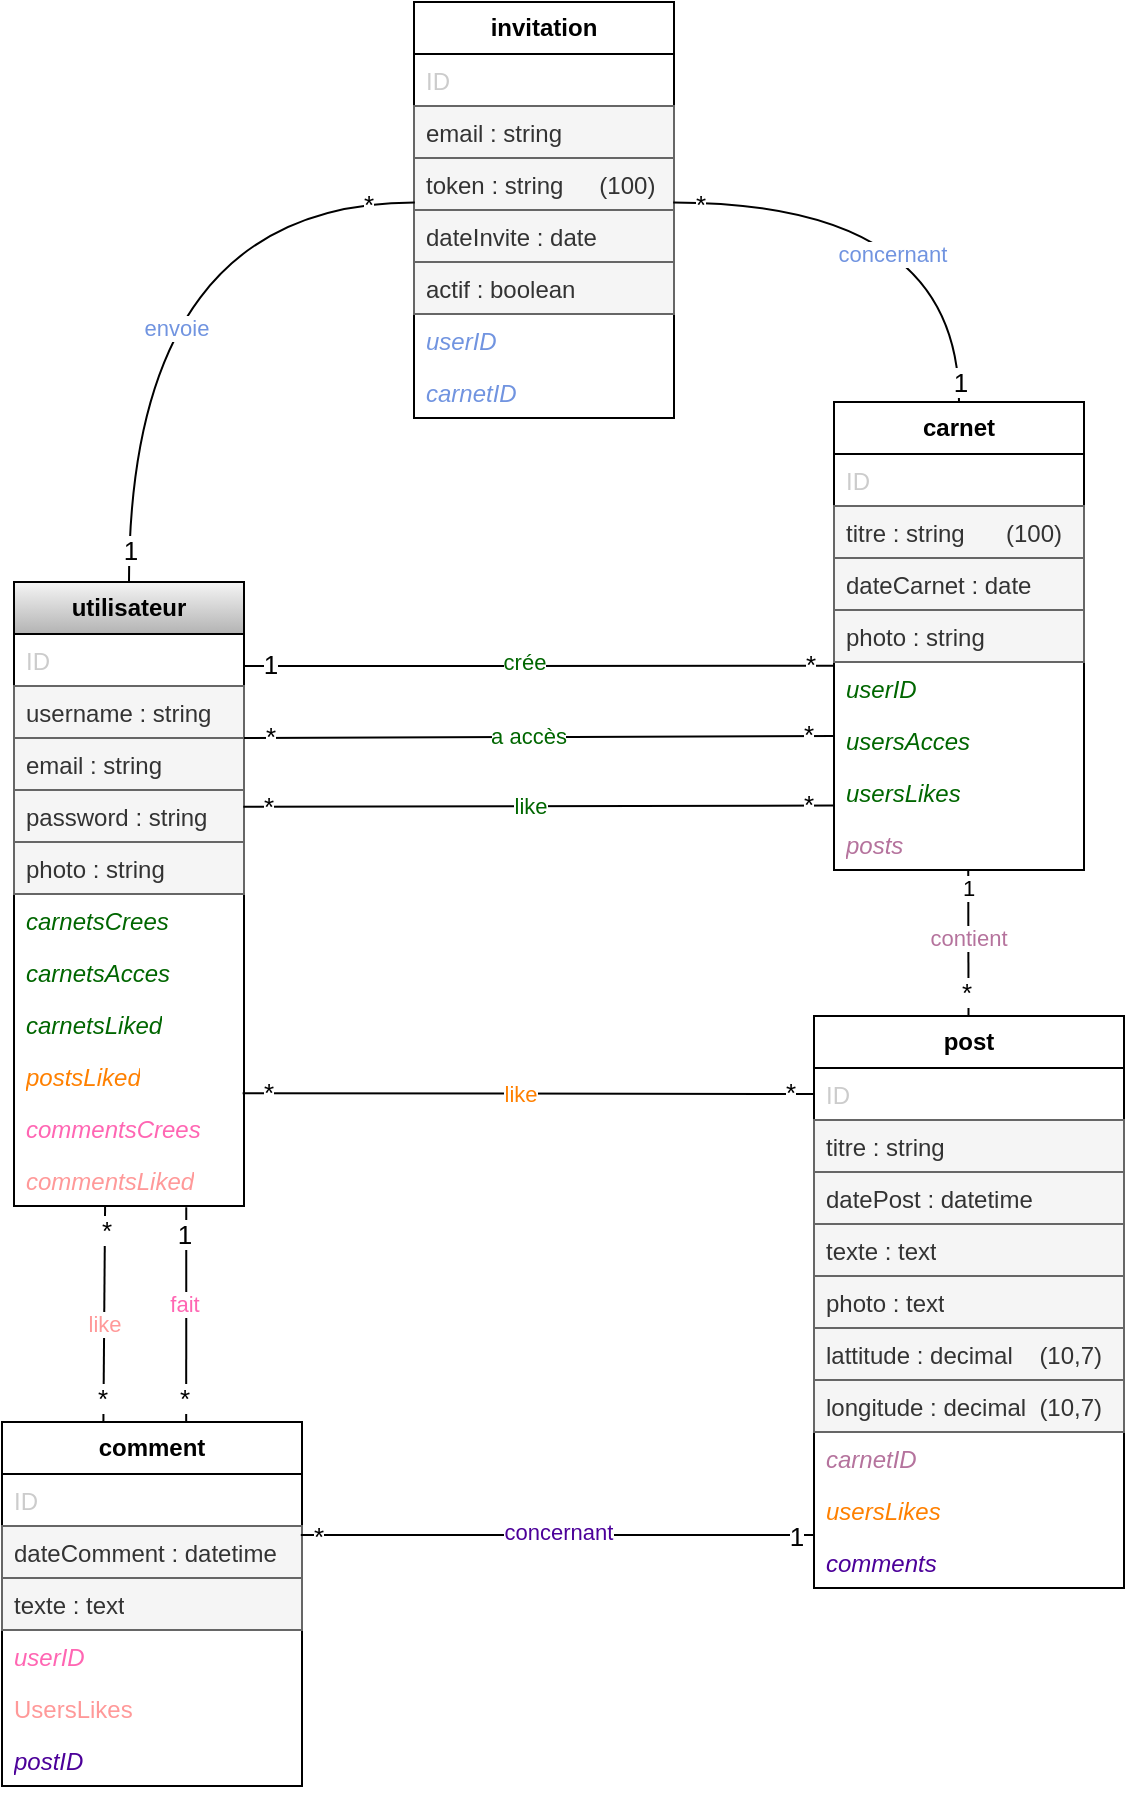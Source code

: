 <mxfile version="28.1.2">
  <diagram name="Page-1" id="eihuWphjfvELEe3ltAlG">
    <mxGraphModel dx="745" dy="1577" grid="1" gridSize="10" guides="1" tooltips="1" connect="1" arrows="1" fold="1" page="1" pageScale="1" pageWidth="1169" pageHeight="827" math="0" shadow="0">
      <root>
        <mxCell id="0" />
        <mxCell id="1" parent="0" />
        <mxCell id="DPrh9CP8y8HEwpQaaEh8-10" value="&lt;b&gt;utilisateur&lt;/b&gt;" style="swimlane;fontStyle=0;childLayout=stackLayout;horizontal=1;startSize=26;horizontalStack=0;resizeParent=1;resizeParentMax=0;resizeLast=0;collapsible=1;marginBottom=0;whiteSpace=wrap;html=1;fillColor=#f5f5f5;strokeColor=#000000;gradientColor=#b3b3b3;" parent="1" vertex="1">
          <mxGeometry x="136" y="330" width="115" height="312" as="geometry" />
        </mxCell>
        <mxCell id="DPrh9CP8y8HEwpQaaEh8-11" value="&lt;font style=&quot;&quot;&gt;ID&lt;/font&gt;" style="text;strokeColor=none;fillColor=none;align=left;verticalAlign=top;spacingLeft=4;spacingRight=4;overflow=hidden;rotatable=0;points=[[0,0.5],[1,0.5]];portConstraint=eastwest;whiteSpace=wrap;html=1;fontColor=light-dark(#CCCCCC,#EDEDED);" parent="DPrh9CP8y8HEwpQaaEh8-10" vertex="1">
          <mxGeometry y="26" width="115" height="26" as="geometry" />
        </mxCell>
        <mxCell id="DPrh9CP8y8HEwpQaaEh8-12" value="username : string" style="text;strokeColor=#666666;fillColor=#f5f5f5;align=left;verticalAlign=top;spacingLeft=4;spacingRight=4;overflow=hidden;rotatable=0;points=[[0,0.5],[1,0.5]];portConstraint=eastwest;whiteSpace=wrap;html=1;fontColor=#333333;" parent="DPrh9CP8y8HEwpQaaEh8-10" vertex="1">
          <mxGeometry y="52" width="115" height="26" as="geometry" />
        </mxCell>
        <mxCell id="DPrh9CP8y8HEwpQaaEh8-13" value="email : string" style="text;strokeColor=#666666;fillColor=#f5f5f5;align=left;verticalAlign=top;spacingLeft=4;spacingRight=4;overflow=hidden;rotatable=0;points=[[0,0.5],[1,0.5]];portConstraint=eastwest;whiteSpace=wrap;html=1;fontColor=#333333;" parent="DPrh9CP8y8HEwpQaaEh8-10" vertex="1">
          <mxGeometry y="78" width="115" height="26" as="geometry" />
        </mxCell>
        <mxCell id="DPrh9CP8y8HEwpQaaEh8-14" value="password : string" style="text;strokeColor=#666666;fillColor=#f5f5f5;align=left;verticalAlign=top;spacingLeft=4;spacingRight=4;overflow=hidden;rotatable=0;points=[[0,0.5],[1,0.5]];portConstraint=eastwest;whiteSpace=wrap;html=1;fontColor=#333333;" parent="DPrh9CP8y8HEwpQaaEh8-10" vertex="1">
          <mxGeometry y="104" width="115" height="26" as="geometry" />
        </mxCell>
        <mxCell id="DPrh9CP8y8HEwpQaaEh8-16" value="photo : string" style="text;strokeColor=#666666;fillColor=#f5f5f5;align=left;verticalAlign=top;spacingLeft=4;spacingRight=4;overflow=hidden;rotatable=0;points=[[0,0.5],[1,0.5]];portConstraint=eastwest;whiteSpace=wrap;html=1;fontColor=#333333;" parent="DPrh9CP8y8HEwpQaaEh8-10" vertex="1">
          <mxGeometry y="130" width="115" height="26" as="geometry" />
        </mxCell>
        <mxCell id="qalMgv77_c4MaePV_QSz-3" value="&lt;font&gt;&lt;i&gt;carnetsCrees&lt;/i&gt;&lt;/font&gt;" style="text;strokeColor=none;fillColor=none;align=left;verticalAlign=top;spacingLeft=4;spacingRight=4;overflow=hidden;rotatable=0;points=[[0,0.5],[1,0.5]];portConstraint=eastwest;whiteSpace=wrap;html=1;fontColor=#006600;" parent="DPrh9CP8y8HEwpQaaEh8-10" vertex="1">
          <mxGeometry y="156" width="115" height="26" as="geometry" />
        </mxCell>
        <mxCell id="qalMgv77_c4MaePV_QSz-16" value="&lt;font&gt;&lt;i&gt;carnetsAcces&lt;/i&gt;&lt;/font&gt;" style="text;strokeColor=none;fillColor=none;align=left;verticalAlign=top;spacingLeft=4;spacingRight=4;overflow=hidden;rotatable=0;points=[[0,0.5],[1,0.5]];portConstraint=eastwest;whiteSpace=wrap;html=1;fontColor=#006600;" parent="DPrh9CP8y8HEwpQaaEh8-10" vertex="1">
          <mxGeometry y="182" width="115" height="26" as="geometry" />
        </mxCell>
        <mxCell id="qalMgv77_c4MaePV_QSz-4" value="&lt;font&gt;&lt;i&gt;carnetsLiked&lt;/i&gt;&lt;/font&gt;" style="text;strokeColor=none;fillColor=none;align=left;verticalAlign=top;spacingLeft=4;spacingRight=4;overflow=hidden;rotatable=0;points=[[0,0.5],[1,0.5]];portConstraint=eastwest;whiteSpace=wrap;html=1;fontColor=#006600;" parent="DPrh9CP8y8HEwpQaaEh8-10" vertex="1">
          <mxGeometry y="208" width="115" height="26" as="geometry" />
        </mxCell>
        <mxCell id="qalMgv77_c4MaePV_QSz-13" value="&lt;font&gt;&lt;i&gt;postsLiked&lt;/i&gt;&lt;/font&gt;" style="text;strokeColor=none;fillColor=none;align=left;verticalAlign=top;spacingLeft=4;spacingRight=4;overflow=hidden;rotatable=0;points=[[0,0.5],[1,0.5]];portConstraint=eastwest;whiteSpace=wrap;html=1;fontColor=#FF8000;" parent="DPrh9CP8y8HEwpQaaEh8-10" vertex="1">
          <mxGeometry y="234" width="115" height="26" as="geometry" />
        </mxCell>
        <mxCell id="qalMgv77_c4MaePV_QSz-14" value="&lt;font&gt;&lt;i&gt;commentsCrees&lt;/i&gt;&lt;/font&gt;" style="text;strokeColor=none;fillColor=none;align=left;verticalAlign=top;spacingLeft=4;spacingRight=4;overflow=hidden;rotatable=0;points=[[0,0.5],[1,0.5]];portConstraint=eastwest;whiteSpace=wrap;html=1;fontColor=light-dark(#FF66B3,#EDEDED);" parent="DPrh9CP8y8HEwpQaaEh8-10" vertex="1">
          <mxGeometry y="260" width="115" height="26" as="geometry" />
        </mxCell>
        <mxCell id="qalMgv77_c4MaePV_QSz-15" value="&lt;font&gt;&lt;i&gt;commentsLiked&lt;/i&gt;&lt;/font&gt;" style="text;strokeColor=none;fillColor=none;align=left;verticalAlign=top;spacingLeft=4;spacingRight=4;overflow=hidden;rotatable=0;points=[[0,0.5],[1,0.5]];portConstraint=eastwest;whiteSpace=wrap;html=1;fontColor=#FF9999;" parent="DPrh9CP8y8HEwpQaaEh8-10" vertex="1">
          <mxGeometry y="286" width="115" height="26" as="geometry" />
        </mxCell>
        <mxCell id="DPrh9CP8y8HEwpQaaEh8-17" value="&lt;b&gt;carnet&lt;/b&gt;" style="swimlane;fontStyle=0;childLayout=stackLayout;horizontal=1;startSize=26;fillColor=none;horizontalStack=0;resizeParent=1;resizeParentMax=0;resizeLast=0;collapsible=1;marginBottom=0;whiteSpace=wrap;html=1;" parent="1" vertex="1">
          <mxGeometry x="546" y="240" width="125" height="234" as="geometry" />
        </mxCell>
        <mxCell id="DPrh9CP8y8HEwpQaaEh8-18" value="&lt;font style=&quot;&quot;&gt;ID&lt;/font&gt;" style="text;strokeColor=none;fillColor=none;align=left;verticalAlign=top;spacingLeft=4;spacingRight=4;overflow=hidden;rotatable=0;points=[[0,0.5],[1,0.5]];portConstraint=eastwest;whiteSpace=wrap;html=1;fontColor=light-dark(#CCCCCC,#EDEDED);" parent="DPrh9CP8y8HEwpQaaEh8-17" vertex="1">
          <mxGeometry y="26" width="125" height="26" as="geometry" />
        </mxCell>
        <mxCell id="DPrh9CP8y8HEwpQaaEh8-19" value="titre : string&lt;span style=&quot;white-space: pre;&quot;&gt;&#x9;&lt;/span&gt;(100)" style="text;strokeColor=#666666;fillColor=#f5f5f5;align=left;verticalAlign=top;spacingLeft=4;spacingRight=4;overflow=hidden;rotatable=0;points=[[0,0.5],[1,0.5]];portConstraint=eastwest;whiteSpace=wrap;html=1;fontColor=#333333;" parent="DPrh9CP8y8HEwpQaaEh8-17" vertex="1">
          <mxGeometry y="52" width="125" height="26" as="geometry" />
        </mxCell>
        <mxCell id="DPrh9CP8y8HEwpQaaEh8-20" value="dateCarnet : date" style="text;strokeColor=#666666;fillColor=#f5f5f5;align=left;verticalAlign=top;spacingLeft=4;spacingRight=4;overflow=hidden;rotatable=0;points=[[0,0.5],[1,0.5]];portConstraint=eastwest;whiteSpace=wrap;html=1;fontColor=#333333;" parent="DPrh9CP8y8HEwpQaaEh8-17" vertex="1">
          <mxGeometry y="78" width="125" height="26" as="geometry" />
        </mxCell>
        <mxCell id="DPrh9CP8y8HEwpQaaEh8-21" value="photo : string" style="text;strokeColor=#666666;fillColor=#f5f5f5;align=left;verticalAlign=top;spacingLeft=4;spacingRight=4;overflow=hidden;rotatable=0;points=[[0,0.5],[1,0.5]];portConstraint=eastwest;whiteSpace=wrap;html=1;fontColor=#333333;" parent="DPrh9CP8y8HEwpQaaEh8-17" vertex="1">
          <mxGeometry y="104" width="125" height="26" as="geometry" />
        </mxCell>
        <mxCell id="DPrh9CP8y8HEwpQaaEh8-22" value="&lt;i&gt;userID&lt;/i&gt;" style="text;strokeColor=none;fillColor=none;align=left;verticalAlign=top;spacingLeft=4;spacingRight=4;overflow=hidden;rotatable=0;points=[[0,0.5],[1,0.5]];portConstraint=eastwest;whiteSpace=wrap;html=1;fontColor=light-dark(#006600,#EDEDED);" parent="DPrh9CP8y8HEwpQaaEh8-17" vertex="1">
          <mxGeometry y="130" width="125" height="26" as="geometry" />
        </mxCell>
        <mxCell id="qalMgv77_c4MaePV_QSz-17" value="&lt;i&gt;usersAcces&lt;/i&gt;" style="text;strokeColor=none;fillColor=none;align=left;verticalAlign=top;spacingLeft=4;spacingRight=4;overflow=hidden;rotatable=0;points=[[0,0.5],[1,0.5]];portConstraint=eastwest;whiteSpace=wrap;html=1;fontColor=light-dark(#006600,#EDEDED);" parent="DPrh9CP8y8HEwpQaaEh8-17" vertex="1">
          <mxGeometry y="156" width="125" height="26" as="geometry" />
        </mxCell>
        <mxCell id="qalMgv77_c4MaePV_QSz-29" value="&lt;i&gt;usersLikes&lt;/i&gt;" style="text;strokeColor=none;fillColor=none;align=left;verticalAlign=top;spacingLeft=4;spacingRight=4;overflow=hidden;rotatable=0;points=[[0,0.5],[1,0.5]];portConstraint=eastwest;whiteSpace=wrap;html=1;fontColor=light-dark(#006600,#EDEDED);" parent="DPrh9CP8y8HEwpQaaEh8-17" vertex="1">
          <mxGeometry y="182" width="125" height="26" as="geometry" />
        </mxCell>
        <mxCell id="Zr_L0DJ8exbc2otKyvmh-1" value="&lt;i&gt;posts&lt;/i&gt;" style="text;strokeColor=none;fillColor=none;align=left;verticalAlign=top;spacingLeft=4;spacingRight=4;overflow=hidden;rotatable=0;points=[[0,0.5],[1,0.5]];portConstraint=eastwest;whiteSpace=wrap;html=1;fontColor=light-dark(#B5739D,#EDEDED);" vertex="1" parent="DPrh9CP8y8HEwpQaaEh8-17">
          <mxGeometry y="208" width="125" height="26" as="geometry" />
        </mxCell>
        <mxCell id="DPrh9CP8y8HEwpQaaEh8-23" value="" style="endArrow=none;endFill=0;endSize=12;html=1;rounded=0;entryX=-0.001;entryY=0.073;entryDx=0;entryDy=0;entryPerimeter=0;exitX=0.997;exitY=0.615;exitDx=0;exitDy=0;exitPerimeter=0;" parent="1" source="DPrh9CP8y8HEwpQaaEh8-11" target="DPrh9CP8y8HEwpQaaEh8-22" edge="1">
          <mxGeometry width="160" relative="1" as="geometry">
            <mxPoint x="256" y="372" as="sourcePoint" />
            <mxPoint x="545.875" y="336.44" as="targetPoint" />
          </mxGeometry>
        </mxCell>
        <mxCell id="DPrh9CP8y8HEwpQaaEh8-24" value="1" style="edgeLabel;html=1;align=center;verticalAlign=middle;resizable=0;points=[];fontSize=13;" parent="DPrh9CP8y8HEwpQaaEh8-23" vertex="1" connectable="0">
          <mxGeometry x="-0.867" y="-1" relative="1" as="geometry">
            <mxPoint x="-6" y="-2" as="offset" />
          </mxGeometry>
        </mxCell>
        <mxCell id="DPrh9CP8y8HEwpQaaEh8-25" value="*" style="edgeLabel;html=1;align=center;verticalAlign=middle;resizable=0;points=[];fontSize=13;" parent="DPrh9CP8y8HEwpQaaEh8-23" vertex="1" connectable="0">
          <mxGeometry x="0.825" y="-2" relative="1" as="geometry">
            <mxPoint x="14" y="-3" as="offset" />
          </mxGeometry>
        </mxCell>
        <mxCell id="DPrh9CP8y8HEwpQaaEh8-26" value="crée" style="edgeLabel;html=1;align=center;verticalAlign=middle;resizable=0;points=[];fontColor=#006600;" parent="DPrh9CP8y8HEwpQaaEh8-23" vertex="1" connectable="0">
          <mxGeometry x="-0.054" y="1" relative="1" as="geometry">
            <mxPoint x="1" y="-1" as="offset" />
          </mxGeometry>
        </mxCell>
        <mxCell id="DPrh9CP8y8HEwpQaaEh8-27" value="" style="endArrow=none;endFill=0;endSize=12;html=1;rounded=0;strokeColor=light-dark(#000000, #2b82da);entryX=-0.003;entryY=0.424;entryDx=0;entryDy=0;entryPerimeter=0;exitX=1;exitY=0.25;exitDx=0;exitDy=0;" parent="1" source="DPrh9CP8y8HEwpQaaEh8-10" target="qalMgv77_c4MaePV_QSz-17" edge="1">
          <mxGeometry width="160" relative="1" as="geometry">
            <mxPoint x="256" y="408" as="sourcePoint" />
            <mxPoint x="546.5" y="369.308" as="targetPoint" />
          </mxGeometry>
        </mxCell>
        <mxCell id="DPrh9CP8y8HEwpQaaEh8-28" value="*" style="edgeLabel;html=1;align=center;verticalAlign=middle;resizable=0;points=[];fontSize=13;" parent="DPrh9CP8y8HEwpQaaEh8-27" vertex="1" connectable="0">
          <mxGeometry x="-0.867" y="-1" relative="1" as="geometry">
            <mxPoint x="-7" y="-2" as="offset" />
          </mxGeometry>
        </mxCell>
        <mxCell id="DPrh9CP8y8HEwpQaaEh8-29" value="*" style="edgeLabel;html=1;align=center;verticalAlign=middle;resizable=0;points=[];fontSize=13;" parent="DPrh9CP8y8HEwpQaaEh8-27" vertex="1" connectable="0">
          <mxGeometry x="0.825" y="-2" relative="1" as="geometry">
            <mxPoint x="13" y="-3" as="offset" />
          </mxGeometry>
        </mxCell>
        <mxCell id="DPrh9CP8y8HEwpQaaEh8-30" value="a accès" style="edgeLabel;html=1;align=center;verticalAlign=middle;resizable=0;points=[];fontColor=#006600;" parent="DPrh9CP8y8HEwpQaaEh8-27" vertex="1" connectable="0">
          <mxGeometry x="-0.035" y="1" relative="1" as="geometry">
            <mxPoint as="offset" />
          </mxGeometry>
        </mxCell>
        <mxCell id="DPrh9CP8y8HEwpQaaEh8-47" value="&lt;b&gt;post&lt;/b&gt;" style="swimlane;fontStyle=0;childLayout=stackLayout;horizontal=1;startSize=26;fillColor=none;horizontalStack=0;resizeParent=1;resizeParentMax=0;resizeLast=0;collapsible=1;marginBottom=0;whiteSpace=wrap;html=1;" parent="1" vertex="1">
          <mxGeometry x="536" y="547" width="155" height="286" as="geometry" />
        </mxCell>
        <mxCell id="DPrh9CP8y8HEwpQaaEh8-48" value="&lt;font style=&quot;&quot;&gt;ID&lt;/font&gt;" style="text;strokeColor=none;fillColor=none;align=left;verticalAlign=top;spacingLeft=4;spacingRight=4;overflow=hidden;rotatable=0;points=[[0,0.5],[1,0.5]];portConstraint=eastwest;whiteSpace=wrap;html=1;fontColor=light-dark(#CCCCCC,#EDEDED);" parent="DPrh9CP8y8HEwpQaaEh8-47" vertex="1">
          <mxGeometry y="26" width="155" height="26" as="geometry" />
        </mxCell>
        <mxCell id="DPrh9CP8y8HEwpQaaEh8-49" value="titre : string" style="text;strokeColor=#666666;fillColor=#f5f5f5;align=left;verticalAlign=top;spacingLeft=4;spacingRight=4;overflow=hidden;rotatable=0;points=[[0,0.5],[1,0.5]];portConstraint=eastwest;whiteSpace=wrap;html=1;fontColor=#333333;" parent="DPrh9CP8y8HEwpQaaEh8-47" vertex="1">
          <mxGeometry y="52" width="155" height="26" as="geometry" />
        </mxCell>
        <mxCell id="DPrh9CP8y8HEwpQaaEh8-50" value="datePost : datetime" style="text;strokeColor=#666666;fillColor=#f5f5f5;align=left;verticalAlign=top;spacingLeft=4;spacingRight=4;overflow=hidden;rotatable=0;points=[[0,0.5],[1,0.5]];portConstraint=eastwest;whiteSpace=wrap;html=1;fontColor=#333333;" parent="DPrh9CP8y8HEwpQaaEh8-47" vertex="1">
          <mxGeometry y="78" width="155" height="26" as="geometry" />
        </mxCell>
        <mxCell id="DPrh9CP8y8HEwpQaaEh8-51" value="texte : text" style="text;strokeColor=#666666;fillColor=#f5f5f5;align=left;verticalAlign=top;spacingLeft=4;spacingRight=4;overflow=hidden;rotatable=0;points=[[0,0.5],[1,0.5]];portConstraint=eastwest;whiteSpace=wrap;html=1;fontColor=#333333;" parent="DPrh9CP8y8HEwpQaaEh8-47" vertex="1">
          <mxGeometry y="104" width="155" height="26" as="geometry" />
        </mxCell>
        <mxCell id="DPrh9CP8y8HEwpQaaEh8-52" value="photo : text" style="text;strokeColor=#666666;fillColor=#f5f5f5;align=left;verticalAlign=top;spacingLeft=4;spacingRight=4;overflow=hidden;rotatable=0;points=[[0,0.5],[1,0.5]];portConstraint=eastwest;whiteSpace=wrap;html=1;fontColor=#333333;" parent="DPrh9CP8y8HEwpQaaEh8-47" vertex="1">
          <mxGeometry y="130" width="155" height="26" as="geometry" />
        </mxCell>
        <mxCell id="DPrh9CP8y8HEwpQaaEh8-53" value="lattitude : decimal&lt;span style=&quot;white-space: pre;&quot;&gt;&#x9;&lt;/span&gt;(10,7)" style="text;strokeColor=#666666;fillColor=#f5f5f5;align=left;verticalAlign=top;spacingLeft=4;spacingRight=4;overflow=hidden;rotatable=0;points=[[0,0.5],[1,0.5]];portConstraint=eastwest;whiteSpace=wrap;html=1;fontColor=#333333;" parent="DPrh9CP8y8HEwpQaaEh8-47" vertex="1">
          <mxGeometry y="156" width="155" height="26" as="geometry" />
        </mxCell>
        <mxCell id="DPrh9CP8y8HEwpQaaEh8-54" value="longitude : decimal&lt;span style=&quot;white-space: pre;&quot;&gt;&#x9;&lt;/span&gt;(10,7)" style="text;strokeColor=#666666;fillColor=#f5f5f5;align=left;verticalAlign=top;spacingLeft=4;spacingRight=4;overflow=hidden;rotatable=0;points=[[0,0.5],[1,0.5]];portConstraint=eastwest;whiteSpace=wrap;html=1;fontColor=#333333;" parent="DPrh9CP8y8HEwpQaaEh8-47" vertex="1">
          <mxGeometry y="182" width="155" height="26" as="geometry" />
        </mxCell>
        <mxCell id="DPrh9CP8y8HEwpQaaEh8-55" value="&lt;i&gt;carnetID&lt;/i&gt;" style="text;strokeColor=none;fillColor=none;align=left;verticalAlign=top;spacingLeft=4;spacingRight=4;overflow=hidden;rotatable=0;points=[[0,0.5],[1,0.5]];portConstraint=eastwest;whiteSpace=wrap;html=1;fontColor=light-dark(#B5739D,#EDEDED);" parent="DPrh9CP8y8HEwpQaaEh8-47" vertex="1">
          <mxGeometry y="208" width="155" height="26" as="geometry" />
        </mxCell>
        <mxCell id="qalMgv77_c4MaePV_QSz-2" value="&lt;i&gt;usersLikes&lt;/i&gt;" style="text;strokeColor=none;fillColor=none;align=left;verticalAlign=top;spacingLeft=4;spacingRight=4;overflow=hidden;rotatable=0;points=[[0,0.5],[1,0.5]];portConstraint=eastwest;whiteSpace=wrap;html=1;fontColor=#FF8000;" parent="DPrh9CP8y8HEwpQaaEh8-47" vertex="1">
          <mxGeometry y="234" width="155" height="26" as="geometry" />
        </mxCell>
        <mxCell id="qalMgv77_c4MaePV_QSz-30" value="&lt;i&gt;comments&lt;/i&gt;" style="text;strokeColor=none;fillColor=none;align=left;verticalAlign=top;spacingLeft=4;spacingRight=4;overflow=hidden;rotatable=0;points=[[0,0.5],[1,0.5]];portConstraint=eastwest;whiteSpace=wrap;html=1;fontColor=light-dark(#4C0099,#EDEDED);" parent="DPrh9CP8y8HEwpQaaEh8-47" vertex="1">
          <mxGeometry y="260" width="155" height="26" as="geometry" />
        </mxCell>
        <mxCell id="DPrh9CP8y8HEwpQaaEh8-60" value="" style="endArrow=none;endFill=0;endSize=12;html=1;rounded=0;entryX=0.537;entryY=1.016;entryDx=0;entryDy=0;entryPerimeter=0;" parent="1" source="DPrh9CP8y8HEwpQaaEh8-47" target="Zr_L0DJ8exbc2otKyvmh-1" edge="1">
          <mxGeometry width="160" relative="1" as="geometry">
            <mxPoint x="306" y="970" as="sourcePoint" />
            <mxPoint x="613" y="480" as="targetPoint" />
          </mxGeometry>
        </mxCell>
        <mxCell id="qalMgv77_c4MaePV_QSz-18" value="1" style="edgeLabel;html=1;align=center;verticalAlign=middle;resizable=0;points=[];" parent="DPrh9CP8y8HEwpQaaEh8-60" vertex="1" connectable="0">
          <mxGeometry x="0.768" relative="1" as="geometry">
            <mxPoint as="offset" />
          </mxGeometry>
        </mxCell>
        <mxCell id="qalMgv77_c4MaePV_QSz-19" value="*" style="edgeLabel;html=1;align=center;verticalAlign=middle;resizable=0;points=[];fontSize=13;" parent="DPrh9CP8y8HEwpQaaEh8-60" vertex="1" connectable="0">
          <mxGeometry x="-0.819" relative="1" as="geometry">
            <mxPoint x="-1" y="-6" as="offset" />
          </mxGeometry>
        </mxCell>
        <mxCell id="qalMgv77_c4MaePV_QSz-20" value="contient" style="edgeLabel;html=1;align=center;verticalAlign=middle;resizable=0;points=[];fontColor=light-dark(#B5739D,#EDEDED);" parent="DPrh9CP8y8HEwpQaaEh8-60" vertex="1" connectable="0">
          <mxGeometry x="0.005" relative="1" as="geometry">
            <mxPoint y="-3" as="offset" />
          </mxGeometry>
        </mxCell>
        <mxCell id="DPrh9CP8y8HEwpQaaEh8-69" value="&lt;b&gt;comment&lt;/b&gt;" style="swimlane;fontStyle=0;childLayout=stackLayout;horizontal=1;startSize=26;fillColor=none;horizontalStack=0;resizeParent=1;resizeParentMax=0;resizeLast=0;collapsible=1;marginBottom=0;whiteSpace=wrap;html=1;" parent="1" vertex="1">
          <mxGeometry x="130" y="750" width="150" height="182" as="geometry" />
        </mxCell>
        <mxCell id="DPrh9CP8y8HEwpQaaEh8-70" value="&lt;font style=&quot;&quot;&gt;ID&lt;/font&gt;" style="text;strokeColor=none;fillColor=none;align=left;verticalAlign=top;spacingLeft=4;spacingRight=4;overflow=hidden;rotatable=0;points=[[0,0.5],[1,0.5]];portConstraint=eastwest;whiteSpace=wrap;html=1;fontColor=light-dark(#CCCCCC,#EDEDED);" parent="DPrh9CP8y8HEwpQaaEh8-69" vertex="1">
          <mxGeometry y="26" width="150" height="26" as="geometry" />
        </mxCell>
        <mxCell id="DPrh9CP8y8HEwpQaaEh8-71" value="dateComment : datetime" style="text;strokeColor=#666666;fillColor=#f5f5f5;align=left;verticalAlign=top;spacingLeft=4;spacingRight=4;overflow=hidden;rotatable=0;points=[[0,0.5],[1,0.5]];portConstraint=eastwest;whiteSpace=wrap;html=1;fontColor=#333333;" parent="DPrh9CP8y8HEwpQaaEh8-69" vertex="1">
          <mxGeometry y="52" width="150" height="26" as="geometry" />
        </mxCell>
        <mxCell id="DPrh9CP8y8HEwpQaaEh8-72" value="texte : text" style="text;strokeColor=#666666;fillColor=#f5f5f5;align=left;verticalAlign=top;spacingLeft=4;spacingRight=4;overflow=hidden;rotatable=0;points=[[0,0.5],[1,0.5]];portConstraint=eastwest;whiteSpace=wrap;html=1;fontColor=#333333;" parent="DPrh9CP8y8HEwpQaaEh8-69" vertex="1">
          <mxGeometry y="78" width="150" height="26" as="geometry" />
        </mxCell>
        <mxCell id="DPrh9CP8y8HEwpQaaEh8-73" value="&lt;i&gt;userID&lt;/i&gt;" style="text;strokeColor=none;fillColor=none;align=left;verticalAlign=top;spacingLeft=4;spacingRight=4;overflow=hidden;rotatable=0;points=[[0,0.5],[1,0.5]];portConstraint=eastwest;whiteSpace=wrap;html=1;fontColor=light-dark(#FF66B3,#EDEDED);" parent="DPrh9CP8y8HEwpQaaEh8-69" vertex="1">
          <mxGeometry y="104" width="150" height="26" as="geometry" />
        </mxCell>
        <mxCell id="Zr_L0DJ8exbc2otKyvmh-2" value="&lt;div&gt;UsersLikes&lt;/div&gt;" style="text;strokeColor=none;fillColor=none;align=left;verticalAlign=top;spacingLeft=4;spacingRight=4;overflow=hidden;rotatable=0;points=[[0,0.5],[1,0.5]];portConstraint=eastwest;whiteSpace=wrap;html=1;fontColor=#FF9999;" vertex="1" parent="DPrh9CP8y8HEwpQaaEh8-69">
          <mxGeometry y="130" width="150" height="26" as="geometry" />
        </mxCell>
        <mxCell id="DPrh9CP8y8HEwpQaaEh8-74" value="&lt;i&gt;postID&lt;/i&gt;" style="text;strokeColor=none;fillColor=none;align=left;verticalAlign=top;spacingLeft=4;spacingRight=4;overflow=hidden;rotatable=0;points=[[0,0.5],[1,0.5]];portConstraint=eastwest;whiteSpace=wrap;html=1;fontColor=light-dark(#4C0099,#EDEDED);" parent="DPrh9CP8y8HEwpQaaEh8-69" vertex="1">
          <mxGeometry y="156" width="150" height="26" as="geometry" />
        </mxCell>
        <mxCell id="DPrh9CP8y8HEwpQaaEh8-75" value="" style="endArrow=none;endFill=0;endSize=12;html=1;rounded=0;exitX=0.614;exitY=0;exitDx=0;exitDy=0;entryX=0.749;entryY=1.022;entryDx=0;entryDy=0;entryPerimeter=0;exitPerimeter=0;" parent="1" source="DPrh9CP8y8HEwpQaaEh8-69" target="qalMgv77_c4MaePV_QSz-15" edge="1">
          <mxGeometry width="160" relative="1" as="geometry">
            <mxPoint x="-99" y="493" as="sourcePoint" />
            <mxPoint x="102" y="493.13" as="targetPoint" />
          </mxGeometry>
        </mxCell>
        <mxCell id="DPrh9CP8y8HEwpQaaEh8-76" value="*" style="edgeLabel;html=1;align=center;verticalAlign=middle;resizable=0;points=[];fontSize=13;" parent="DPrh9CP8y8HEwpQaaEh8-75" vertex="1" connectable="0">
          <mxGeometry x="-0.866" y="1" relative="1" as="geometry">
            <mxPoint y="-5" as="offset" />
          </mxGeometry>
        </mxCell>
        <mxCell id="DPrh9CP8y8HEwpQaaEh8-77" value="1" style="edgeLabel;html=1;align=center;verticalAlign=middle;resizable=0;points=[];fontSize=13;" parent="DPrh9CP8y8HEwpQaaEh8-75" vertex="1" connectable="0">
          <mxGeometry x="0.836" y="-1" relative="1" as="geometry">
            <mxPoint x="-2" y="4" as="offset" />
          </mxGeometry>
        </mxCell>
        <mxCell id="DPrh9CP8y8HEwpQaaEh8-78" value="fait" style="edgeLabel;html=1;align=center;verticalAlign=middle;resizable=0;points=[];fontColor=light-dark(#FF66B3,#EDEDED);" parent="DPrh9CP8y8HEwpQaaEh8-75" vertex="1" connectable="0">
          <mxGeometry y="1" relative="1" as="geometry">
            <mxPoint y="-6" as="offset" />
          </mxGeometry>
        </mxCell>
        <mxCell id="DPrh9CP8y8HEwpQaaEh8-80" value="" style="endArrow=none;endFill=0;endSize=12;html=1;rounded=0;entryX=0.396;entryY=0.998;entryDx=0;entryDy=0;entryPerimeter=0;exitX=0.338;exitY=0;exitDx=0;exitDy=0;exitPerimeter=0;" parent="1" source="DPrh9CP8y8HEwpQaaEh8-69" target="qalMgv77_c4MaePV_QSz-15" edge="1">
          <mxGeometry width="160" relative="1" as="geometry">
            <mxPoint x="-99" y="534" as="sourcePoint" />
            <mxPoint x="102.9" y="534.344" as="targetPoint" />
          </mxGeometry>
        </mxCell>
        <mxCell id="DPrh9CP8y8HEwpQaaEh8-81" value="*" style="edgeLabel;html=1;align=center;verticalAlign=middle;resizable=0;points=[];fontSize=13;" parent="DPrh9CP8y8HEwpQaaEh8-80" vertex="1" connectable="0">
          <mxGeometry x="-0.866" y="1" relative="1" as="geometry">
            <mxPoint y="-5" as="offset" />
          </mxGeometry>
        </mxCell>
        <mxCell id="DPrh9CP8y8HEwpQaaEh8-82" value="*" style="edgeLabel;html=1;align=center;verticalAlign=middle;resizable=0;points=[];fontSize=13;" parent="DPrh9CP8y8HEwpQaaEh8-80" vertex="1" connectable="0">
          <mxGeometry x="0.836" y="-1" relative="1" as="geometry">
            <mxPoint x="-1" y="3" as="offset" />
          </mxGeometry>
        </mxCell>
        <mxCell id="DPrh9CP8y8HEwpQaaEh8-83" value="like" style="edgeLabel;html=1;align=center;verticalAlign=middle;resizable=0;points=[];fontColor=#FF9999;" parent="DPrh9CP8y8HEwpQaaEh8-80" vertex="1" connectable="0">
          <mxGeometry x="-0.004" y="2" relative="1" as="geometry">
            <mxPoint x="2" y="5" as="offset" />
          </mxGeometry>
        </mxCell>
        <mxCell id="DPrh9CP8y8HEwpQaaEh8-87" value="" style="endArrow=none;endFill=1;endSize=12;html=1;rounded=0;startFill=0;exitX=0.996;exitY=0.175;exitDx=0;exitDy=0;exitPerimeter=0;entryX=0.001;entryY=0.98;entryDx=0;entryDy=0;entryPerimeter=0;" parent="1" source="DPrh9CP8y8HEwpQaaEh8-71" target="qalMgv77_c4MaePV_QSz-2" edge="1">
          <mxGeometry width="160" relative="1" as="geometry">
            <mxPoint x="286" y="798" as="sourcePoint" />
            <mxPoint x="516" y="800" as="targetPoint" />
          </mxGeometry>
        </mxCell>
        <mxCell id="DPrh9CP8y8HEwpQaaEh8-89" value="1" style="edgeLabel;html=1;align=center;verticalAlign=middle;resizable=0;points=[];fontSize=13;" parent="DPrh9CP8y8HEwpQaaEh8-87" vertex="1" connectable="0">
          <mxGeometry x="0.928" relative="1" as="geometry">
            <mxPoint as="offset" />
          </mxGeometry>
        </mxCell>
        <mxCell id="DPrh9CP8y8HEwpQaaEh8-90" value="*" style="edgeLabel;html=1;align=center;verticalAlign=middle;resizable=0;points=[];fontSize=13;" parent="DPrh9CP8y8HEwpQaaEh8-87" vertex="1" connectable="0">
          <mxGeometry x="-0.938" y="2" relative="1" as="geometry">
            <mxPoint y="2" as="offset" />
          </mxGeometry>
        </mxCell>
        <mxCell id="qalMgv77_c4MaePV_QSz-21" value="concernant" style="edgeLabel;html=1;align=center;verticalAlign=middle;resizable=0;points=[];fontColor=light-dark(#4C0099,#EDEDED);" parent="DPrh9CP8y8HEwpQaaEh8-87" vertex="1" connectable="0">
          <mxGeometry x="-0.002" relative="1" as="geometry">
            <mxPoint y="-2" as="offset" />
          </mxGeometry>
        </mxCell>
        <mxCell id="GCua5Fq3nQ2hytk0qEWT-1" value="&lt;b&gt;invitation&lt;/b&gt;" style="swimlane;fontStyle=0;childLayout=stackLayout;horizontal=1;startSize=26;fillColor=none;horizontalStack=0;resizeParent=1;resizeParentMax=0;resizeLast=0;collapsible=1;marginBottom=0;whiteSpace=wrap;html=1;" parent="1" vertex="1">
          <mxGeometry x="336" y="40" width="130" height="208" as="geometry" />
        </mxCell>
        <mxCell id="GCua5Fq3nQ2hytk0qEWT-2" value="&lt;font style=&quot;&quot;&gt;ID&lt;/font&gt;" style="text;strokeColor=none;fillColor=none;align=left;verticalAlign=top;spacingLeft=4;spacingRight=4;overflow=hidden;rotatable=0;points=[[0,0.5],[1,0.5]];portConstraint=eastwest;whiteSpace=wrap;html=1;fontColor=light-dark(#CCCCCC,#EDEDED);" parent="GCua5Fq3nQ2hytk0qEWT-1" vertex="1">
          <mxGeometry y="26" width="130" height="26" as="geometry" />
        </mxCell>
        <mxCell id="g9DMTw4ti7qzn2aEX8xU-2" value="email : string" style="text;strokeColor=#666666;fillColor=#f5f5f5;align=left;verticalAlign=top;spacingLeft=4;spacingRight=4;overflow=hidden;rotatable=0;points=[[0,0.5],[1,0.5]];portConstraint=eastwest;whiteSpace=wrap;html=1;fontColor=#333333;" parent="GCua5Fq3nQ2hytk0qEWT-1" vertex="1">
          <mxGeometry y="52" width="130" height="26" as="geometry" />
        </mxCell>
        <mxCell id="GCua5Fq3nQ2hytk0qEWT-3" value="token : string&lt;span style=&quot;white-space: pre;&quot;&gt;&#x9;&lt;/span&gt;&amp;nbsp;&amp;nbsp;(100)" style="text;strokeColor=#666666;fillColor=#f5f5f5;align=left;verticalAlign=top;spacingLeft=4;spacingRight=4;overflow=hidden;rotatable=0;points=[[0,0.5],[1,0.5]];portConstraint=eastwest;whiteSpace=wrap;html=1;fontColor=#333333;" parent="GCua5Fq3nQ2hytk0qEWT-1" vertex="1">
          <mxGeometry y="78" width="130" height="26" as="geometry" />
        </mxCell>
        <mxCell id="g9DMTw4ti7qzn2aEX8xU-1" value="dateInvite : date" style="text;strokeColor=#666666;fillColor=#f5f5f5;align=left;verticalAlign=top;spacingLeft=4;spacingRight=4;overflow=hidden;rotatable=0;points=[[0,0.5],[1,0.5]];portConstraint=eastwest;whiteSpace=wrap;html=1;fontColor=#333333;" parent="GCua5Fq3nQ2hytk0qEWT-1" vertex="1">
          <mxGeometry y="104" width="130" height="26" as="geometry" />
        </mxCell>
        <mxCell id="g9DMTw4ti7qzn2aEX8xU-3" value="actif : boolean" style="text;strokeColor=#666666;fillColor=#f5f5f5;align=left;verticalAlign=top;spacingLeft=4;spacingRight=4;overflow=hidden;rotatable=0;points=[[0,0.5],[1,0.5]];portConstraint=eastwest;whiteSpace=wrap;html=1;fontColor=#333333;" parent="GCua5Fq3nQ2hytk0qEWT-1" vertex="1">
          <mxGeometry y="130" width="130" height="26" as="geometry" />
        </mxCell>
        <mxCell id="GCua5Fq3nQ2hytk0qEWT-6" value="&lt;i&gt;userID&lt;/i&gt;" style="text;strokeColor=none;fillColor=none;align=left;verticalAlign=top;spacingLeft=4;spacingRight=4;overflow=hidden;rotatable=0;points=[[0,0.5],[1,0.5]];portConstraint=eastwest;whiteSpace=wrap;html=1;fontColor=#7194E0;" parent="GCua5Fq3nQ2hytk0qEWT-1" vertex="1">
          <mxGeometry y="156" width="130" height="26" as="geometry" />
        </mxCell>
        <mxCell id="qalMgv77_c4MaePV_QSz-1" value="&lt;i&gt;carnetID&lt;/i&gt;" style="text;strokeColor=none;fillColor=none;align=left;verticalAlign=top;spacingLeft=4;spacingRight=4;overflow=hidden;rotatable=0;points=[[0,0.5],[1,0.5]];portConstraint=eastwest;whiteSpace=wrap;html=1;fontColor=#7194E0;" parent="GCua5Fq3nQ2hytk0qEWT-1" vertex="1">
          <mxGeometry y="182" width="130" height="26" as="geometry" />
        </mxCell>
        <mxCell id="GCua5Fq3nQ2hytk0qEWT-7" value="" style="endArrow=none;endFill=0;endSize=12;html=1;rounded=0;exitX=0.5;exitY=0;exitDx=0;exitDy=0;entryX=0.997;entryY=0.854;entryDx=0;entryDy=0;entryPerimeter=0;strokeColor=#000000;edgeStyle=orthogonalEdgeStyle;curved=1;" parent="1" source="DPrh9CP8y8HEwpQaaEh8-17" target="GCua5Fq3nQ2hytk0qEWT-3" edge="1">
          <mxGeometry width="160" relative="1" as="geometry">
            <mxPoint x="631" y="723" as="sourcePoint" />
            <mxPoint x="943" y="724.254" as="targetPoint" />
          </mxGeometry>
        </mxCell>
        <mxCell id="GCua5Fq3nQ2hytk0qEWT-8" value="1" style="edgeLabel;html=1;align=center;verticalAlign=middle;resizable=0;points=[];fontSize=13;" parent="GCua5Fq3nQ2hytk0qEWT-7" vertex="1" connectable="0">
          <mxGeometry x="-0.867" y="-1" relative="1" as="geometry">
            <mxPoint x="-1" y="6" as="offset" />
          </mxGeometry>
        </mxCell>
        <mxCell id="GCua5Fq3nQ2hytk0qEWT-9" value="*" style="edgeLabel;html=1;align=center;verticalAlign=middle;resizable=0;points=[];fontSize=13;" parent="GCua5Fq3nQ2hytk0qEWT-7" vertex="1" connectable="0">
          <mxGeometry x="0.825" y="-2" relative="1" as="geometry">
            <mxPoint x="-8" y="3" as="offset" />
          </mxGeometry>
        </mxCell>
        <mxCell id="qalMgv77_c4MaePV_QSz-28" value="concernant" style="edgeLabel;html=1;align=center;verticalAlign=middle;resizable=0;points=[];fontColor=#7194E0;" parent="GCua5Fq3nQ2hytk0qEWT-7" vertex="1" connectable="0">
          <mxGeometry x="-0.304" y="26" relative="1" as="geometry">
            <mxPoint x="-8" y="10" as="offset" />
          </mxGeometry>
        </mxCell>
        <mxCell id="HFshT0MKz3LbYJVoKpBt-1" value="" style="endArrow=none;endFill=0;endSize=12;html=1;rounded=0;exitX=0.5;exitY=0;exitDx=0;exitDy=0;entryX=0.003;entryY=0.854;entryDx=0;entryDy=0;entryPerimeter=0;strokeColor=#000000;edgeStyle=orthogonalEdgeStyle;curved=1;" parent="1" source="DPrh9CP8y8HEwpQaaEh8-10" target="GCua5Fq3nQ2hytk0qEWT-3" edge="1">
          <mxGeometry width="160" relative="1" as="geometry">
            <mxPoint x="641" y="662" as="sourcePoint" />
            <mxPoint x="546" y="787" as="targetPoint" />
          </mxGeometry>
        </mxCell>
        <mxCell id="HFshT0MKz3LbYJVoKpBt-2" value="1" style="edgeLabel;html=1;align=center;verticalAlign=middle;resizable=0;points=[];fontSize=13;" parent="HFshT0MKz3LbYJVoKpBt-1" vertex="1" connectable="0">
          <mxGeometry x="-0.867" y="-1" relative="1" as="geometry">
            <mxPoint x="-1" y="6" as="offset" />
          </mxGeometry>
        </mxCell>
        <mxCell id="HFshT0MKz3LbYJVoKpBt-3" value="*" style="edgeLabel;html=1;align=center;verticalAlign=middle;resizable=0;points=[];fontSize=13;" parent="HFshT0MKz3LbYJVoKpBt-1" vertex="1" connectable="0">
          <mxGeometry x="0.825" y="-2" relative="1" as="geometry">
            <mxPoint x="6" y="-1" as="offset" />
          </mxGeometry>
        </mxCell>
        <mxCell id="HFshT0MKz3LbYJVoKpBt-4" value="envoie" style="edgeLabel;html=1;align=center;verticalAlign=middle;resizable=0;points=[];fontColor=#7194E0;" parent="HFshT0MKz3LbYJVoKpBt-1" vertex="1" connectable="0">
          <mxGeometry x="-0.054" y="1" relative="1" as="geometry">
            <mxPoint x="24" y="30" as="offset" />
          </mxGeometry>
        </mxCell>
        <mxCell id="qalMgv77_c4MaePV_QSz-22" value="" style="endArrow=none;endFill=0;endSize=12;html=1;rounded=0;strokeColor=light-dark(#000000, #2b82da);exitX=0.997;exitY=0.323;exitDx=0;exitDy=0;exitPerimeter=0;entryX=-0.001;entryY=0.761;entryDx=0;entryDy=0;entryPerimeter=0;" parent="1" source="DPrh9CP8y8HEwpQaaEh8-14" target="qalMgv77_c4MaePV_QSz-29" edge="1">
          <mxGeometry width="160" relative="1" as="geometry">
            <mxPoint x="256" y="443" as="sourcePoint" />
            <mxPoint x="546" y="447" as="targetPoint" />
          </mxGeometry>
        </mxCell>
        <mxCell id="qalMgv77_c4MaePV_QSz-23" value="*" style="edgeLabel;html=1;align=center;verticalAlign=middle;resizable=0;points=[];fontSize=13;" parent="qalMgv77_c4MaePV_QSz-22" vertex="1" connectable="0">
          <mxGeometry x="-0.867" y="-1" relative="1" as="geometry">
            <mxPoint x="-7" y="-2" as="offset" />
          </mxGeometry>
        </mxCell>
        <mxCell id="qalMgv77_c4MaePV_QSz-24" value="*" style="edgeLabel;html=1;align=center;verticalAlign=middle;resizable=0;points=[];fontSize=13;" parent="qalMgv77_c4MaePV_QSz-22" vertex="1" connectable="0">
          <mxGeometry x="0.825" y="-2" relative="1" as="geometry">
            <mxPoint x="13" y="-3" as="offset" />
          </mxGeometry>
        </mxCell>
        <mxCell id="qalMgv77_c4MaePV_QSz-27" value="like" style="edgeLabel;html=1;align=center;verticalAlign=middle;resizable=0;points=[];fontColor=#006600;" parent="qalMgv77_c4MaePV_QSz-22" vertex="1" connectable="0">
          <mxGeometry x="-0.032" relative="1" as="geometry">
            <mxPoint as="offset" />
          </mxGeometry>
        </mxCell>
        <mxCell id="qalMgv77_c4MaePV_QSz-31" value="" style="endArrow=none;endFill=0;endSize=12;html=1;rounded=0;strokeColor=light-dark(#000000, #2b82da);entryX=0;entryY=0.5;entryDx=0;entryDy=0;exitX=0.994;exitY=0.832;exitDx=0;exitDy=0;exitPerimeter=0;" parent="1" source="qalMgv77_c4MaePV_QSz-13" target="DPrh9CP8y8HEwpQaaEh8-48" edge="1">
          <mxGeometry width="160" relative="1" as="geometry">
            <mxPoint x="273" y="640" as="sourcePoint" />
            <mxPoint x="568" y="650" as="targetPoint" />
          </mxGeometry>
        </mxCell>
        <mxCell id="qalMgv77_c4MaePV_QSz-32" value="*" style="edgeLabel;html=1;align=center;verticalAlign=middle;resizable=0;points=[];fontSize=13;" parent="qalMgv77_c4MaePV_QSz-31" vertex="1" connectable="0">
          <mxGeometry x="-0.867" y="-1" relative="1" as="geometry">
            <mxPoint x="-7" y="-2" as="offset" />
          </mxGeometry>
        </mxCell>
        <mxCell id="qalMgv77_c4MaePV_QSz-33" value="*" style="edgeLabel;html=1;align=center;verticalAlign=middle;resizable=0;points=[];fontSize=13;" parent="qalMgv77_c4MaePV_QSz-31" vertex="1" connectable="0">
          <mxGeometry x="0.825" y="-2" relative="1" as="geometry">
            <mxPoint x="13" y="-3" as="offset" />
          </mxGeometry>
        </mxCell>
        <mxCell id="qalMgv77_c4MaePV_QSz-34" value="like" style="edgeLabel;html=1;align=center;verticalAlign=middle;resizable=0;points=[];fontColor=#FF8000;" parent="qalMgv77_c4MaePV_QSz-31" vertex="1" connectable="0">
          <mxGeometry x="-0.032" relative="1" as="geometry">
            <mxPoint as="offset" />
          </mxGeometry>
        </mxCell>
      </root>
    </mxGraphModel>
  </diagram>
</mxfile>
